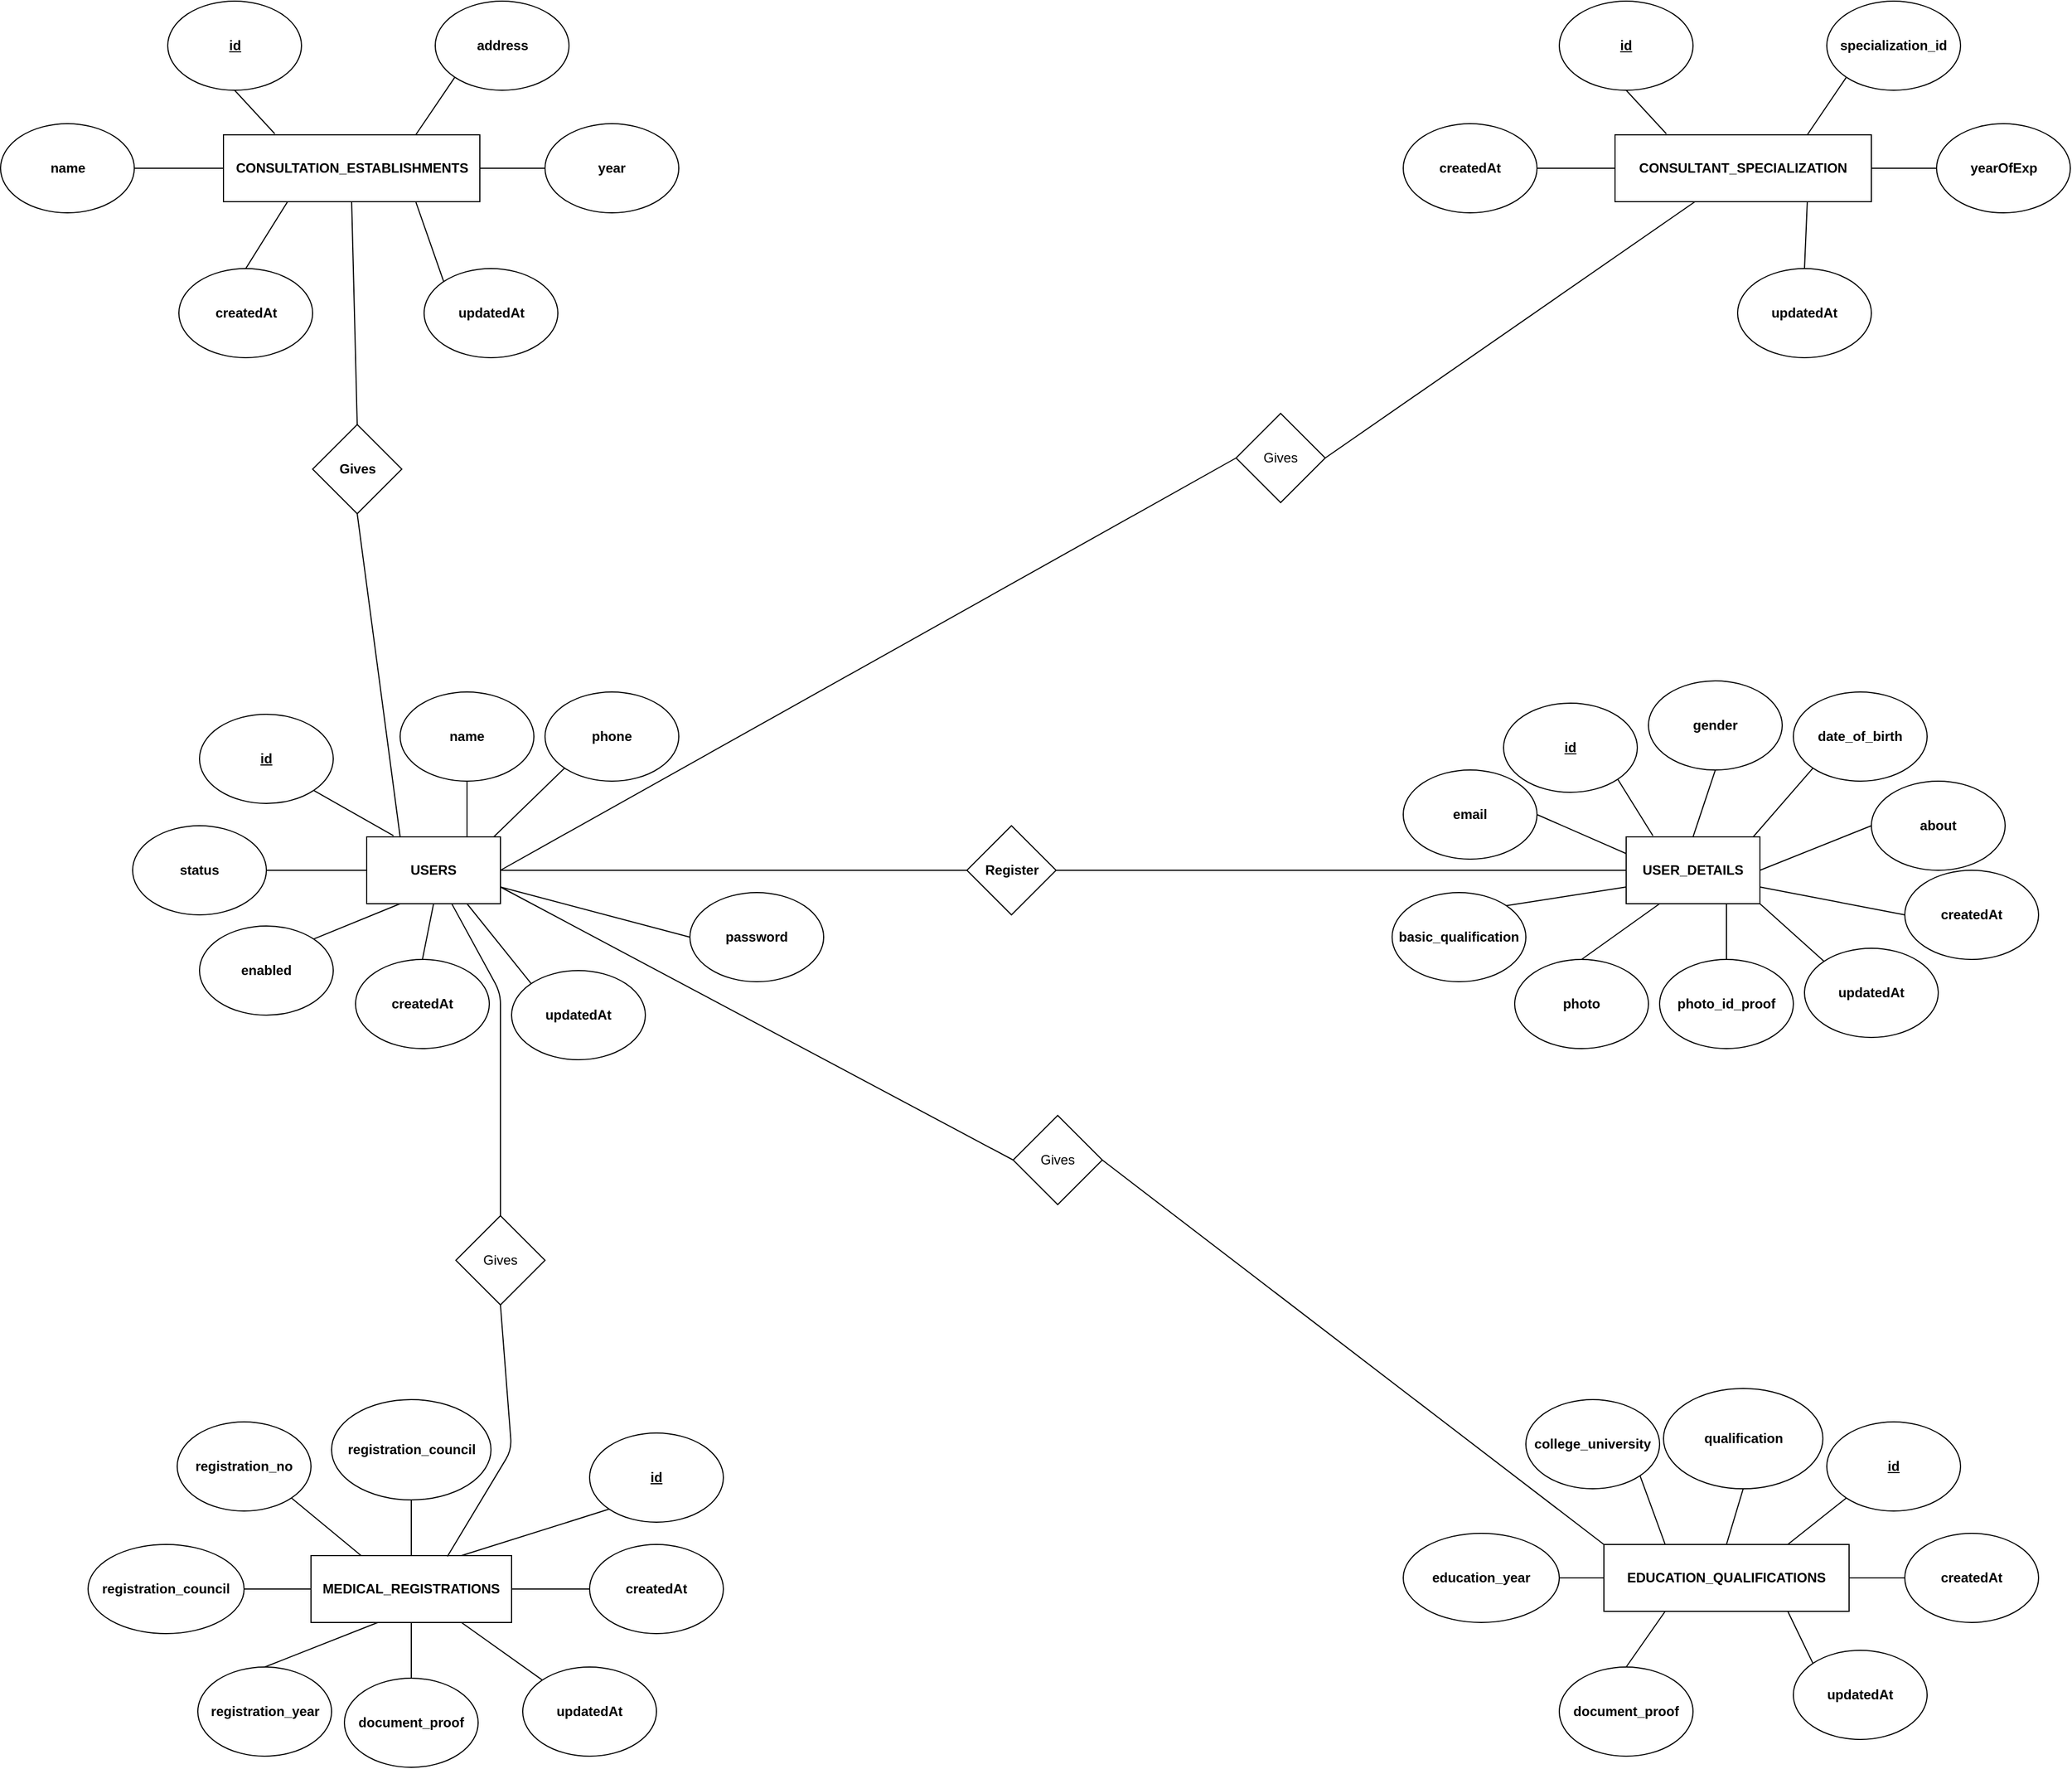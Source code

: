 <mxfile version="14.4.8" type="github">
  <diagram id="xCUNFjOkvXkAdmCDQcSl" name="Page-1">
    <mxGraphModel dx="2707" dy="2472" grid="1" gridSize="10" guides="1" tooltips="1" connect="1" arrows="1" fold="1" page="1" pageScale="1" pageWidth="827" pageHeight="1169" math="0" shadow="0">
      <root>
        <mxCell id="0" />
        <mxCell id="1" parent="0" />
        <mxCell id="mNS4h6scgJhuOr-iy2WU-1" value="&lt;b&gt;status&lt;/b&gt;" style="ellipse;whiteSpace=wrap;html=1;" parent="1" vertex="1">
          <mxGeometry x="-400" y="-40" width="120" height="80" as="geometry" />
        </mxCell>
        <mxCell id="mNS4h6scgJhuOr-iy2WU-2" value="&lt;span&gt;&lt;b&gt;USERS&lt;/b&gt;&lt;/span&gt;" style="rounded=0;whiteSpace=wrap;html=1;" parent="1" vertex="1">
          <mxGeometry x="-190" y="-30" width="120" height="60" as="geometry" />
        </mxCell>
        <mxCell id="mNS4h6scgJhuOr-iy2WU-3" value="" style="endArrow=none;html=1;entryX=0;entryY=0.5;entryDx=0;entryDy=0;exitX=1;exitY=0.5;exitDx=0;exitDy=0;" parent="1" source="mNS4h6scgJhuOr-iy2WU-1" target="mNS4h6scgJhuOr-iy2WU-2" edge="1">
          <mxGeometry width="50" height="50" relative="1" as="geometry">
            <mxPoint x="-270" y="310" as="sourcePoint" />
            <mxPoint x="-220" y="260" as="targetPoint" />
          </mxGeometry>
        </mxCell>
        <mxCell id="mNS4h6scgJhuOr-iy2WU-4" value="" style="endArrow=none;html=1;entryX=0.5;entryY=1;entryDx=0;entryDy=0;exitX=0.75;exitY=0;exitDx=0;exitDy=0;" parent="1" source="mNS4h6scgJhuOr-iy2WU-2" target="mNS4h6scgJhuOr-iy2WU-17" edge="1">
          <mxGeometry width="50" height="50" relative="1" as="geometry">
            <mxPoint x="-250" y="-20" as="sourcePoint" />
            <mxPoint x="-200" y="-70" as="targetPoint" />
          </mxGeometry>
        </mxCell>
        <mxCell id="mNS4h6scgJhuOr-iy2WU-5" value="" style="endArrow=none;html=1;entryX=0;entryY=0.5;entryDx=0;entryDy=0;exitX=1;exitY=0.75;exitDx=0;exitDy=0;" parent="1" source="mNS4h6scgJhuOr-iy2WU-2" target="mNS4h6scgJhuOr-iy2WU-12" edge="1">
          <mxGeometry width="50" height="50" relative="1" as="geometry">
            <mxPoint x="-130" y="250" as="sourcePoint" />
            <mxPoint x="-80" y="200" as="targetPoint" />
          </mxGeometry>
        </mxCell>
        <mxCell id="mNS4h6scgJhuOr-iy2WU-6" value="" style="endArrow=none;html=1;entryX=0.5;entryY=1;entryDx=0;entryDy=0;exitX=0.5;exitY=0;exitDx=0;exitDy=0;" parent="1" source="mNS4h6scgJhuOr-iy2WU-18" target="mNS4h6scgJhuOr-iy2WU-2" edge="1">
          <mxGeometry width="50" height="50" relative="1" as="geometry">
            <mxPoint x="-240" y="340" as="sourcePoint" />
            <mxPoint x="-190" y="290" as="targetPoint" />
          </mxGeometry>
        </mxCell>
        <mxCell id="mNS4h6scgJhuOr-iy2WU-7" value="" style="endArrow=none;html=1;entryX=1;entryY=1;entryDx=0;entryDy=0;exitX=0.2;exitY=-0.017;exitDx=0;exitDy=0;exitPerimeter=0;" parent="1" source="mNS4h6scgJhuOr-iy2WU-2" target="mNS4h6scgJhuOr-iy2WU-16" edge="1">
          <mxGeometry width="50" height="50" relative="1" as="geometry">
            <mxPoint x="-230" y="350" as="sourcePoint" />
            <mxPoint x="-180" y="300" as="targetPoint" />
          </mxGeometry>
        </mxCell>
        <mxCell id="mNS4h6scgJhuOr-iy2WU-8" value="" style="endArrow=none;html=1;entryX=0.75;entryY=1;entryDx=0;entryDy=0;exitX=0;exitY=0;exitDx=0;exitDy=0;" parent="1" source="mNS4h6scgJhuOr-iy2WU-14" target="mNS4h6scgJhuOr-iy2WU-2" edge="1">
          <mxGeometry width="50" height="50" relative="1" as="geometry">
            <mxPoint x="-220" y="360" as="sourcePoint" />
            <mxPoint x="-170" y="310" as="targetPoint" />
          </mxGeometry>
        </mxCell>
        <mxCell id="mNS4h6scgJhuOr-iy2WU-9" value="" style="endArrow=none;html=1;entryX=0.25;entryY=1;entryDx=0;entryDy=0;exitX=1;exitY=0;exitDx=0;exitDy=0;" parent="1" source="mNS4h6scgJhuOr-iy2WU-13" target="mNS4h6scgJhuOr-iy2WU-2" edge="1">
          <mxGeometry width="50" height="50" relative="1" as="geometry">
            <mxPoint x="-220" y="220" as="sourcePoint" />
            <mxPoint x="-170" y="170" as="targetPoint" />
          </mxGeometry>
        </mxCell>
        <mxCell id="mNS4h6scgJhuOr-iy2WU-10" value="" style="endArrow=none;html=1;entryX=0;entryY=1;entryDx=0;entryDy=0;exitX=0.95;exitY=0;exitDx=0;exitDy=0;exitPerimeter=0;" parent="1" source="mNS4h6scgJhuOr-iy2WU-2" target="mNS4h6scgJhuOr-iy2WU-15" edge="1">
          <mxGeometry width="50" height="50" relative="1" as="geometry">
            <mxPoint x="-120" y="250" as="sourcePoint" />
            <mxPoint x="-70" y="200" as="targetPoint" />
          </mxGeometry>
        </mxCell>
        <mxCell id="mNS4h6scgJhuOr-iy2WU-12" value="&lt;b&gt;password&lt;/b&gt;" style="ellipse;whiteSpace=wrap;html=1;" parent="1" vertex="1">
          <mxGeometry x="100" y="20" width="120" height="80" as="geometry" />
        </mxCell>
        <mxCell id="mNS4h6scgJhuOr-iy2WU-13" value="&lt;b&gt;enabled&lt;/b&gt;" style="ellipse;whiteSpace=wrap;html=1;" parent="1" vertex="1">
          <mxGeometry x="-340" y="50" width="120" height="80" as="geometry" />
        </mxCell>
        <mxCell id="mNS4h6scgJhuOr-iy2WU-14" value="&lt;b&gt;updatedAt&lt;/b&gt;" style="ellipse;whiteSpace=wrap;html=1;" parent="1" vertex="1">
          <mxGeometry x="-60" y="90" width="120" height="80" as="geometry" />
        </mxCell>
        <mxCell id="mNS4h6scgJhuOr-iy2WU-15" value="&lt;b&gt;phone&lt;/b&gt;" style="ellipse;whiteSpace=wrap;html=1;" parent="1" vertex="1">
          <mxGeometry x="-30" y="-160" width="120" height="80" as="geometry" />
        </mxCell>
        <mxCell id="mNS4h6scgJhuOr-iy2WU-16" value="&lt;u&gt;&lt;b&gt;id&lt;/b&gt;&lt;/u&gt;" style="ellipse;whiteSpace=wrap;html=1;" parent="1" vertex="1">
          <mxGeometry x="-340" y="-140" width="120" height="80" as="geometry" />
        </mxCell>
        <mxCell id="mNS4h6scgJhuOr-iy2WU-17" value="&lt;b&gt;name&lt;/b&gt;" style="ellipse;whiteSpace=wrap;html=1;" parent="1" vertex="1">
          <mxGeometry x="-160" y="-160" width="120" height="80" as="geometry" />
        </mxCell>
        <mxCell id="mNS4h6scgJhuOr-iy2WU-18" value="&lt;b&gt;createdAt&lt;/b&gt;" style="ellipse;whiteSpace=wrap;html=1;" parent="1" vertex="1">
          <mxGeometry x="-200" y="80" width="120" height="80" as="geometry" />
        </mxCell>
        <mxCell id="mNS4h6scgJhuOr-iy2WU-19" value="&lt;b&gt;email&lt;/b&gt;" style="ellipse;whiteSpace=wrap;html=1;" parent="1" vertex="1">
          <mxGeometry x="740" y="-90" width="120" height="80" as="geometry" />
        </mxCell>
        <mxCell id="mNS4h6scgJhuOr-iy2WU-20" value="&lt;span&gt;&lt;b&gt;USER_DETAILS&lt;/b&gt;&lt;/span&gt;" style="rounded=0;whiteSpace=wrap;html=1;" parent="1" vertex="1">
          <mxGeometry x="940" y="-30" width="120" height="60" as="geometry" />
        </mxCell>
        <mxCell id="mNS4h6scgJhuOr-iy2WU-21" value="" style="endArrow=none;html=1;entryX=0;entryY=0.25;entryDx=0;entryDy=0;exitX=1;exitY=0.5;exitDx=0;exitDy=0;" parent="1" source="mNS4h6scgJhuOr-iy2WU-19" target="mNS4h6scgJhuOr-iy2WU-20" edge="1">
          <mxGeometry width="50" height="50" relative="1" as="geometry">
            <mxPoint x="860" y="310" as="sourcePoint" />
            <mxPoint x="910" y="260" as="targetPoint" />
          </mxGeometry>
        </mxCell>
        <mxCell id="mNS4h6scgJhuOr-iy2WU-22" value="" style="endArrow=none;html=1;entryX=0.5;entryY=1;entryDx=0;entryDy=0;exitX=0.5;exitY=0;exitDx=0;exitDy=0;" parent="1" source="mNS4h6scgJhuOr-iy2WU-20" target="mNS4h6scgJhuOr-iy2WU-34" edge="1">
          <mxGeometry width="50" height="50" relative="1" as="geometry">
            <mxPoint x="880" y="-20" as="sourcePoint" />
            <mxPoint x="930" y="-70" as="targetPoint" />
          </mxGeometry>
        </mxCell>
        <mxCell id="mNS4h6scgJhuOr-iy2WU-23" value="" style="endArrow=none;html=1;entryX=0;entryY=0.5;entryDx=0;entryDy=0;exitX=1;exitY=0.5;exitDx=0;exitDy=0;" parent="1" source="mNS4h6scgJhuOr-iy2WU-20" target="mNS4h6scgJhuOr-iy2WU-29" edge="1">
          <mxGeometry width="50" height="50" relative="1" as="geometry">
            <mxPoint x="1000" y="250" as="sourcePoint" />
            <mxPoint x="1050" y="200" as="targetPoint" />
          </mxGeometry>
        </mxCell>
        <mxCell id="mNS4h6scgJhuOr-iy2WU-24" value="" style="endArrow=none;html=1;entryX=0.25;entryY=1;entryDx=0;entryDy=0;exitX=0.5;exitY=0;exitDx=0;exitDy=0;" parent="1" source="mNS4h6scgJhuOr-iy2WU-35" target="mNS4h6scgJhuOr-iy2WU-20" edge="1">
          <mxGeometry width="50" height="50" relative="1" as="geometry">
            <mxPoint x="890" y="340" as="sourcePoint" />
            <mxPoint x="940" y="290" as="targetPoint" />
          </mxGeometry>
        </mxCell>
        <mxCell id="mNS4h6scgJhuOr-iy2WU-25" value="" style="endArrow=none;html=1;entryX=1;entryY=1;entryDx=0;entryDy=0;exitX=0.2;exitY=-0.017;exitDx=0;exitDy=0;exitPerimeter=0;" parent="1" source="mNS4h6scgJhuOr-iy2WU-20" target="mNS4h6scgJhuOr-iy2WU-33" edge="1">
          <mxGeometry width="50" height="50" relative="1" as="geometry">
            <mxPoint x="900" y="350" as="sourcePoint" />
            <mxPoint x="950" y="300" as="targetPoint" />
          </mxGeometry>
        </mxCell>
        <mxCell id="mNS4h6scgJhuOr-iy2WU-26" value="" style="endArrow=none;html=1;entryX=0.75;entryY=1;entryDx=0;entryDy=0;exitX=0.5;exitY=0;exitDx=0;exitDy=0;" parent="1" source="mNS4h6scgJhuOr-iy2WU-31" target="mNS4h6scgJhuOr-iy2WU-20" edge="1">
          <mxGeometry width="50" height="50" relative="1" as="geometry">
            <mxPoint x="910" y="360" as="sourcePoint" />
            <mxPoint x="960" y="310" as="targetPoint" />
          </mxGeometry>
        </mxCell>
        <mxCell id="mNS4h6scgJhuOr-iy2WU-27" value="" style="endArrow=none;html=1;entryX=0;entryY=0.75;entryDx=0;entryDy=0;exitX=1;exitY=0;exitDx=0;exitDy=0;" parent="1" source="mNS4h6scgJhuOr-iy2WU-30" target="mNS4h6scgJhuOr-iy2WU-20" edge="1">
          <mxGeometry width="50" height="50" relative="1" as="geometry">
            <mxPoint x="910" y="220" as="sourcePoint" />
            <mxPoint x="960" y="170" as="targetPoint" />
          </mxGeometry>
        </mxCell>
        <mxCell id="mNS4h6scgJhuOr-iy2WU-28" value="" style="endArrow=none;html=1;entryX=0;entryY=1;entryDx=0;entryDy=0;exitX=0.95;exitY=0;exitDx=0;exitDy=0;exitPerimeter=0;" parent="1" source="mNS4h6scgJhuOr-iy2WU-20" target="mNS4h6scgJhuOr-iy2WU-32" edge="1">
          <mxGeometry width="50" height="50" relative="1" as="geometry">
            <mxPoint x="1010" y="250" as="sourcePoint" />
            <mxPoint x="1060" y="200" as="targetPoint" />
          </mxGeometry>
        </mxCell>
        <mxCell id="mNS4h6scgJhuOr-iy2WU-29" value="&lt;b&gt;about&lt;/b&gt;" style="ellipse;whiteSpace=wrap;html=1;" parent="1" vertex="1">
          <mxGeometry x="1160" y="-80" width="120" height="80" as="geometry" />
        </mxCell>
        <mxCell id="mNS4h6scgJhuOr-iy2WU-30" value="&lt;b&gt;basic_qualification&lt;/b&gt;" style="ellipse;whiteSpace=wrap;html=1;" parent="1" vertex="1">
          <mxGeometry x="730" y="20" width="120" height="80" as="geometry" />
        </mxCell>
        <mxCell id="mNS4h6scgJhuOr-iy2WU-31" value="&lt;b&gt;photo_id_proof&lt;/b&gt;" style="ellipse;whiteSpace=wrap;html=1;" parent="1" vertex="1">
          <mxGeometry x="970" y="80" width="120" height="80" as="geometry" />
        </mxCell>
        <mxCell id="mNS4h6scgJhuOr-iy2WU-32" value="&lt;b&gt;date_of_birth&lt;/b&gt;" style="ellipse;whiteSpace=wrap;html=1;" parent="1" vertex="1">
          <mxGeometry x="1090" y="-160" width="120" height="80" as="geometry" />
        </mxCell>
        <mxCell id="mNS4h6scgJhuOr-iy2WU-33" value="&lt;u&gt;&lt;b&gt;id&lt;/b&gt;&lt;/u&gt;" style="ellipse;whiteSpace=wrap;html=1;" parent="1" vertex="1">
          <mxGeometry x="830" y="-150" width="120" height="80" as="geometry" />
        </mxCell>
        <mxCell id="mNS4h6scgJhuOr-iy2WU-34" value="&lt;b&gt;gender&lt;/b&gt;" style="ellipse;whiteSpace=wrap;html=1;" parent="1" vertex="1">
          <mxGeometry x="960" y="-170" width="120" height="80" as="geometry" />
        </mxCell>
        <mxCell id="mNS4h6scgJhuOr-iy2WU-35" value="&lt;b&gt;photo&lt;/b&gt;" style="ellipse;whiteSpace=wrap;html=1;" parent="1" vertex="1">
          <mxGeometry x="840" y="80" width="120" height="80" as="geometry" />
        </mxCell>
        <mxCell id="mNS4h6scgJhuOr-iy2WU-36" value="&lt;b&gt;updatedAt&lt;/b&gt;" style="ellipse;whiteSpace=wrap;html=1;" parent="1" vertex="1">
          <mxGeometry x="1100" y="70" width="120" height="80" as="geometry" />
        </mxCell>
        <mxCell id="mNS4h6scgJhuOr-iy2WU-37" value="" style="endArrow=none;html=1;entryX=1;entryY=1;entryDx=0;entryDy=0;exitX=0;exitY=0;exitDx=0;exitDy=0;" parent="1" source="mNS4h6scgJhuOr-iy2WU-36" target="mNS4h6scgJhuOr-iy2WU-20" edge="1">
          <mxGeometry width="50" height="50" relative="1" as="geometry">
            <mxPoint x="1050" y="110" as="sourcePoint" />
            <mxPoint x="1040" y="40" as="targetPoint" />
          </mxGeometry>
        </mxCell>
        <mxCell id="mNS4h6scgJhuOr-iy2WU-38" value="&lt;b&gt;createdAt&lt;/b&gt;" style="ellipse;whiteSpace=wrap;html=1;" parent="1" vertex="1">
          <mxGeometry x="1190" width="120" height="80" as="geometry" />
        </mxCell>
        <mxCell id="mNS4h6scgJhuOr-iy2WU-39" value="" style="endArrow=none;html=1;entryX=1;entryY=0.75;entryDx=0;entryDy=0;exitX=0;exitY=0.5;exitDx=0;exitDy=0;" parent="1" source="mNS4h6scgJhuOr-iy2WU-38" target="mNS4h6scgJhuOr-iy2WU-20" edge="1">
          <mxGeometry width="50" height="50" relative="1" as="geometry">
            <mxPoint x="1190" y="30" as="sourcePoint" />
            <mxPoint x="1070" y="40" as="targetPoint" />
          </mxGeometry>
        </mxCell>
        <mxCell id="mNS4h6scgJhuOr-iy2WU-41" value="&lt;b&gt;MEDICAL_REGISTRATIONS&lt;/b&gt;" style="rounded=0;whiteSpace=wrap;html=1;" parent="1" vertex="1">
          <mxGeometry x="-240" y="615" width="180" height="60" as="geometry" />
        </mxCell>
        <mxCell id="mNS4h6scgJhuOr-iy2WU-43" value="" style="endArrow=none;html=1;entryX=1;entryY=1;entryDx=0;entryDy=0;exitX=0.25;exitY=0;exitDx=0;exitDy=0;" parent="1" source="mNS4h6scgJhuOr-iy2WU-41" target="mNS4h6scgJhuOr-iy2WU-55" edge="1">
          <mxGeometry width="50" height="50" relative="1" as="geometry">
            <mxPoint x="-280" y="625" as="sourcePoint" />
            <mxPoint x="-230" y="575" as="targetPoint" />
          </mxGeometry>
        </mxCell>
        <mxCell id="mNS4h6scgJhuOr-iy2WU-44" value="" style="endArrow=none;html=1;entryX=0;entryY=0.5;entryDx=0;entryDy=0;exitX=0;exitY=0.5;exitDx=0;exitDy=0;" parent="1" source="mNS4h6scgJhuOr-iy2WU-41" target="mNS4h6scgJhuOr-iy2WU-50" edge="1">
          <mxGeometry width="50" height="50" relative="1" as="geometry">
            <mxPoint x="-160" y="895" as="sourcePoint" />
            <mxPoint x="-110" y="845" as="targetPoint" />
          </mxGeometry>
        </mxCell>
        <mxCell id="mNS4h6scgJhuOr-iy2WU-45" value="" style="endArrow=none;html=1;exitX=0.5;exitY=0;exitDx=0;exitDy=0;entryX=0.5;entryY=1;entryDx=0;entryDy=0;" parent="1" source="mNS4h6scgJhuOr-iy2WU-56" target="mNS4h6scgJhuOr-iy2WU-41" edge="1">
          <mxGeometry width="50" height="50" relative="1" as="geometry">
            <mxPoint x="-270" y="985" as="sourcePoint" />
            <mxPoint x="-110" y="675" as="targetPoint" />
          </mxGeometry>
        </mxCell>
        <mxCell id="mNS4h6scgJhuOr-iy2WU-46" value="" style="endArrow=none;html=1;entryX=0;entryY=1;entryDx=0;entryDy=0;exitX=0.75;exitY=0;exitDx=0;exitDy=0;" parent="1" source="mNS4h6scgJhuOr-iy2WU-41" target="mNS4h6scgJhuOr-iy2WU-54" edge="1">
          <mxGeometry width="50" height="50" relative="1" as="geometry">
            <mxPoint x="-80" y="605" as="sourcePoint" />
            <mxPoint x="-210" y="945" as="targetPoint" />
          </mxGeometry>
        </mxCell>
        <mxCell id="mNS4h6scgJhuOr-iy2WU-47" value="" style="endArrow=none;html=1;exitX=0.5;exitY=0;exitDx=0;exitDy=0;" parent="1" source="mNS4h6scgJhuOr-iy2WU-52" edge="1">
          <mxGeometry width="50" height="50" relative="1" as="geometry">
            <mxPoint x="-250" y="1005" as="sourcePoint" />
            <mxPoint x="-180" y="675" as="targetPoint" />
          </mxGeometry>
        </mxCell>
        <mxCell id="mNS4h6scgJhuOr-iy2WU-49" value="" style="endArrow=none;html=1;entryX=0.5;entryY=1;entryDx=0;entryDy=0;exitX=0.5;exitY=0;exitDx=0;exitDy=0;" parent="1" source="mNS4h6scgJhuOr-iy2WU-41" target="mNS4h6scgJhuOr-iy2WU-53" edge="1">
          <mxGeometry width="50" height="50" relative="1" as="geometry">
            <mxPoint x="-150" y="895" as="sourcePoint" />
            <mxPoint x="-100" y="845" as="targetPoint" />
          </mxGeometry>
        </mxCell>
        <mxCell id="mNS4h6scgJhuOr-iy2WU-50" value="&lt;b&gt;registration_council&lt;/b&gt;" style="ellipse;whiteSpace=wrap;html=1;" parent="1" vertex="1">
          <mxGeometry x="-440" y="605" width="140" height="80" as="geometry" />
        </mxCell>
        <mxCell id="mNS4h6scgJhuOr-iy2WU-52" value="&lt;b&gt;registration_year&lt;/b&gt;" style="ellipse;whiteSpace=wrap;html=1;" parent="1" vertex="1">
          <mxGeometry x="-341.5" y="715" width="120" height="80" as="geometry" />
        </mxCell>
        <mxCell id="mNS4h6scgJhuOr-iy2WU-53" value="&lt;b&gt;registration_council&lt;/b&gt;" style="ellipse;whiteSpace=wrap;html=1;" parent="1" vertex="1">
          <mxGeometry x="-221.5" y="475" width="143" height="90" as="geometry" />
        </mxCell>
        <mxCell id="mNS4h6scgJhuOr-iy2WU-54" value="&lt;u&gt;&lt;b&gt;id&lt;/b&gt;&lt;/u&gt;" style="ellipse;whiteSpace=wrap;html=1;" parent="1" vertex="1">
          <mxGeometry x="10" y="505" width="120" height="80" as="geometry" />
        </mxCell>
        <mxCell id="mNS4h6scgJhuOr-iy2WU-55" value="&lt;b&gt;registration_no&lt;/b&gt;" style="ellipse;whiteSpace=wrap;html=1;" parent="1" vertex="1">
          <mxGeometry x="-360" y="495" width="120" height="80" as="geometry" />
        </mxCell>
        <mxCell id="mNS4h6scgJhuOr-iy2WU-56" value="&lt;b&gt;document_proof&lt;/b&gt;" style="ellipse;whiteSpace=wrap;html=1;" parent="1" vertex="1">
          <mxGeometry x="-210" y="725" width="120" height="80" as="geometry" />
        </mxCell>
        <mxCell id="mNS4h6scgJhuOr-iy2WU-57" value="&lt;b&gt;updatedAt&lt;/b&gt;" style="ellipse;whiteSpace=wrap;html=1;" parent="1" vertex="1">
          <mxGeometry x="-50" y="715" width="120" height="80" as="geometry" />
        </mxCell>
        <mxCell id="mNS4h6scgJhuOr-iy2WU-58" value="" style="endArrow=none;html=1;entryX=0.75;entryY=1;entryDx=0;entryDy=0;exitX=0;exitY=0;exitDx=0;exitDy=0;" parent="1" source="mNS4h6scgJhuOr-iy2WU-57" target="mNS4h6scgJhuOr-iy2WU-41" edge="1">
          <mxGeometry width="50" height="50" relative="1" as="geometry">
            <mxPoint x="-110" y="755" as="sourcePoint" />
            <mxPoint x="-120" y="685" as="targetPoint" />
          </mxGeometry>
        </mxCell>
        <mxCell id="mNS4h6scgJhuOr-iy2WU-59" value="&lt;b&gt;createdAt&lt;/b&gt;" style="ellipse;whiteSpace=wrap;html=1;" parent="1" vertex="1">
          <mxGeometry x="10" y="605" width="120" height="80" as="geometry" />
        </mxCell>
        <mxCell id="mNS4h6scgJhuOr-iy2WU-60" value="" style="endArrow=none;html=1;entryX=1;entryY=0.5;entryDx=0;entryDy=0;exitX=0;exitY=0.5;exitDx=0;exitDy=0;" parent="1" source="mNS4h6scgJhuOr-iy2WU-59" target="mNS4h6scgJhuOr-iy2WU-41" edge="1">
          <mxGeometry width="50" height="50" relative="1" as="geometry">
            <mxPoint x="30" y="675" as="sourcePoint" />
            <mxPoint x="-90" y="685" as="targetPoint" />
          </mxGeometry>
        </mxCell>
        <mxCell id="mNS4h6scgJhuOr-iy2WU-61" value="&lt;b&gt;EDUCATION_QUALIFICATIONS&lt;/b&gt;" style="rounded=0;whiteSpace=wrap;html=1;" parent="1" vertex="1">
          <mxGeometry x="920" y="605" width="220" height="60" as="geometry" />
        </mxCell>
        <mxCell id="mNS4h6scgJhuOr-iy2WU-62" value="" style="endArrow=none;html=1;entryX=1;entryY=1;entryDx=0;entryDy=0;exitX=0.25;exitY=0;exitDx=0;exitDy=0;" parent="1" source="mNS4h6scgJhuOr-iy2WU-61" target="mNS4h6scgJhuOr-iy2WU-72" edge="1">
          <mxGeometry width="50" height="50" relative="1" as="geometry">
            <mxPoint x="900" y="615" as="sourcePoint" />
            <mxPoint x="950" y="565" as="targetPoint" />
          </mxGeometry>
        </mxCell>
        <mxCell id="mNS4h6scgJhuOr-iy2WU-63" value="" style="endArrow=none;html=1;entryX=0;entryY=0.5;entryDx=0;entryDy=0;exitX=0;exitY=0.5;exitDx=0;exitDy=0;" parent="1" source="mNS4h6scgJhuOr-iy2WU-61" target="mNS4h6scgJhuOr-iy2WU-68" edge="1">
          <mxGeometry width="50" height="50" relative="1" as="geometry">
            <mxPoint x="1020" y="885" as="sourcePoint" />
            <mxPoint x="1070" y="835" as="targetPoint" />
          </mxGeometry>
        </mxCell>
        <mxCell id="mNS4h6scgJhuOr-iy2WU-64" value="" style="endArrow=none;html=1;exitX=0.5;exitY=0;exitDx=0;exitDy=0;entryX=0.25;entryY=1;entryDx=0;entryDy=0;" parent="1" source="mNS4h6scgJhuOr-iy2WU-73" target="mNS4h6scgJhuOr-iy2WU-61" edge="1">
          <mxGeometry width="50" height="50" relative="1" as="geometry">
            <mxPoint x="910" y="975" as="sourcePoint" />
            <mxPoint x="1070" y="665" as="targetPoint" />
          </mxGeometry>
        </mxCell>
        <mxCell id="mNS4h6scgJhuOr-iy2WU-65" value="" style="endArrow=none;html=1;entryX=0;entryY=1;entryDx=0;entryDy=0;exitX=0.75;exitY=0;exitDx=0;exitDy=0;" parent="1" source="mNS4h6scgJhuOr-iy2WU-61" target="mNS4h6scgJhuOr-iy2WU-71" edge="1">
          <mxGeometry width="50" height="50" relative="1" as="geometry">
            <mxPoint x="1100" y="595" as="sourcePoint" />
            <mxPoint x="970" y="935" as="targetPoint" />
          </mxGeometry>
        </mxCell>
        <mxCell id="mNS4h6scgJhuOr-iy2WU-67" value="" style="endArrow=none;html=1;entryX=0.5;entryY=1;entryDx=0;entryDy=0;exitX=0.5;exitY=0;exitDx=0;exitDy=0;" parent="1" source="mNS4h6scgJhuOr-iy2WU-61" target="mNS4h6scgJhuOr-iy2WU-70" edge="1">
          <mxGeometry width="50" height="50" relative="1" as="geometry">
            <mxPoint x="1030" y="885" as="sourcePoint" />
            <mxPoint x="1080" y="835" as="targetPoint" />
          </mxGeometry>
        </mxCell>
        <mxCell id="mNS4h6scgJhuOr-iy2WU-68" value="&lt;b&gt;education_year&lt;/b&gt;" style="ellipse;whiteSpace=wrap;html=1;" parent="1" vertex="1">
          <mxGeometry x="740" y="595" width="140" height="80" as="geometry" />
        </mxCell>
        <mxCell id="mNS4h6scgJhuOr-iy2WU-70" value="&lt;b&gt;qualification&lt;/b&gt;" style="ellipse;whiteSpace=wrap;html=1;" parent="1" vertex="1">
          <mxGeometry x="973.5" y="465" width="143" height="90" as="geometry" />
        </mxCell>
        <mxCell id="mNS4h6scgJhuOr-iy2WU-71" value="&lt;u&gt;&lt;b&gt;id&lt;/b&gt;&lt;/u&gt;" style="ellipse;whiteSpace=wrap;html=1;" parent="1" vertex="1">
          <mxGeometry x="1120" y="495" width="120" height="80" as="geometry" />
        </mxCell>
        <mxCell id="mNS4h6scgJhuOr-iy2WU-72" value="&lt;b&gt;college_university&lt;/b&gt;" style="ellipse;whiteSpace=wrap;html=1;" parent="1" vertex="1">
          <mxGeometry x="850" y="475" width="120" height="80" as="geometry" />
        </mxCell>
        <mxCell id="mNS4h6scgJhuOr-iy2WU-73" value="&lt;b&gt;document_proof&lt;/b&gt;" style="ellipse;whiteSpace=wrap;html=1;" parent="1" vertex="1">
          <mxGeometry x="880" y="715" width="120" height="80" as="geometry" />
        </mxCell>
        <mxCell id="mNS4h6scgJhuOr-iy2WU-74" value="&lt;b&gt;updatedAt&lt;/b&gt;" style="ellipse;whiteSpace=wrap;html=1;" parent="1" vertex="1">
          <mxGeometry x="1090" y="700" width="120" height="80" as="geometry" />
        </mxCell>
        <mxCell id="mNS4h6scgJhuOr-iy2WU-75" value="" style="endArrow=none;html=1;entryX=0.75;entryY=1;entryDx=0;entryDy=0;exitX=0;exitY=0;exitDx=0;exitDy=0;" parent="1" source="mNS4h6scgJhuOr-iy2WU-74" target="mNS4h6scgJhuOr-iy2WU-61" edge="1">
          <mxGeometry width="50" height="50" relative="1" as="geometry">
            <mxPoint x="1070" y="745" as="sourcePoint" />
            <mxPoint x="1060" y="675" as="targetPoint" />
          </mxGeometry>
        </mxCell>
        <mxCell id="mNS4h6scgJhuOr-iy2WU-76" value="&lt;b&gt;createdAt&lt;/b&gt;" style="ellipse;whiteSpace=wrap;html=1;" parent="1" vertex="1">
          <mxGeometry x="1190" y="595" width="120" height="80" as="geometry" />
        </mxCell>
        <mxCell id="mNS4h6scgJhuOr-iy2WU-77" value="" style="endArrow=none;html=1;entryX=1;entryY=0.5;entryDx=0;entryDy=0;exitX=0;exitY=0.5;exitDx=0;exitDy=0;" parent="1" source="mNS4h6scgJhuOr-iy2WU-76" target="mNS4h6scgJhuOr-iy2WU-61" edge="1">
          <mxGeometry width="50" height="50" relative="1" as="geometry">
            <mxPoint x="1210" y="665" as="sourcePoint" />
            <mxPoint x="1090" y="675" as="targetPoint" />
          </mxGeometry>
        </mxCell>
        <mxCell id="-LMKMiagCElDo1qkPN0c-2" value="&lt;span&gt;&lt;b&gt;CONSULTATION_ESTABLISHMENTS&lt;/b&gt;&lt;/span&gt;" style="rounded=0;whiteSpace=wrap;html=1;" vertex="1" parent="1">
          <mxGeometry x="-318.5" y="-660" width="230" height="60" as="geometry" />
        </mxCell>
        <mxCell id="-LMKMiagCElDo1qkPN0c-4" value="" style="endArrow=none;html=1;entryX=1;entryY=0.5;entryDx=0;entryDy=0;exitX=0;exitY=0.5;exitDx=0;exitDy=0;" edge="1" parent="1" source="-LMKMiagCElDo1qkPN0c-2" target="-LMKMiagCElDo1qkPN0c-16">
          <mxGeometry width="50" height="50" relative="1" as="geometry">
            <mxPoint x="-328.5" y="-650" as="sourcePoint" />
            <mxPoint x="-278.5" y="-700" as="targetPoint" />
          </mxGeometry>
        </mxCell>
        <mxCell id="-LMKMiagCElDo1qkPN0c-5" value="" style="endArrow=none;html=1;entryX=0;entryY=0.5;entryDx=0;entryDy=0;exitX=1;exitY=0.5;exitDx=0;exitDy=0;" edge="1" parent="1" source="-LMKMiagCElDo1qkPN0c-2" target="-LMKMiagCElDo1qkPN0c-11">
          <mxGeometry width="50" height="50" relative="1" as="geometry">
            <mxPoint x="-208.5" y="-380" as="sourcePoint" />
            <mxPoint x="-158.5" y="-430" as="targetPoint" />
          </mxGeometry>
        </mxCell>
        <mxCell id="-LMKMiagCElDo1qkPN0c-6" value="" style="endArrow=none;html=1;entryX=0.25;entryY=1;entryDx=0;entryDy=0;exitX=0.5;exitY=0;exitDx=0;exitDy=0;" edge="1" parent="1" source="-LMKMiagCElDo1qkPN0c-17" target="-LMKMiagCElDo1qkPN0c-2">
          <mxGeometry width="50" height="50" relative="1" as="geometry">
            <mxPoint x="-318.5" y="-290" as="sourcePoint" />
            <mxPoint x="-268.5" y="-340" as="targetPoint" />
          </mxGeometry>
        </mxCell>
        <mxCell id="-LMKMiagCElDo1qkPN0c-7" value="" style="endArrow=none;html=1;entryX=0.5;entryY=1;entryDx=0;entryDy=0;exitX=0.2;exitY=-0.017;exitDx=0;exitDy=0;exitPerimeter=0;" edge="1" parent="1" source="-LMKMiagCElDo1qkPN0c-2" target="-LMKMiagCElDo1qkPN0c-15">
          <mxGeometry width="50" height="50" relative="1" as="geometry">
            <mxPoint x="-308.5" y="-280" as="sourcePoint" />
            <mxPoint x="-258.5" y="-330" as="targetPoint" />
          </mxGeometry>
        </mxCell>
        <mxCell id="-LMKMiagCElDo1qkPN0c-8" value="" style="endArrow=none;html=1;entryX=0.75;entryY=1;entryDx=0;entryDy=0;exitX=0;exitY=0;exitDx=0;exitDy=0;" edge="1" parent="1" source="-LMKMiagCElDo1qkPN0c-13" target="-LMKMiagCElDo1qkPN0c-2">
          <mxGeometry width="50" height="50" relative="1" as="geometry">
            <mxPoint x="-298.5" y="-270" as="sourcePoint" />
            <mxPoint x="-248.5" y="-320" as="targetPoint" />
          </mxGeometry>
        </mxCell>
        <mxCell id="-LMKMiagCElDo1qkPN0c-10" value="" style="endArrow=none;html=1;entryX=0;entryY=1;entryDx=0;entryDy=0;exitX=0.75;exitY=0;exitDx=0;exitDy=0;" edge="1" parent="1" source="-LMKMiagCElDo1qkPN0c-2" target="-LMKMiagCElDo1qkPN0c-14">
          <mxGeometry width="50" height="50" relative="1" as="geometry">
            <mxPoint x="-198.5" y="-380" as="sourcePoint" />
            <mxPoint x="-148.5" y="-430" as="targetPoint" />
          </mxGeometry>
        </mxCell>
        <mxCell id="-LMKMiagCElDo1qkPN0c-11" value="&lt;b&gt;year&lt;/b&gt;" style="ellipse;whiteSpace=wrap;html=1;" vertex="1" parent="1">
          <mxGeometry x="-30" y="-670" width="120" height="80" as="geometry" />
        </mxCell>
        <mxCell id="-LMKMiagCElDo1qkPN0c-13" value="&lt;b&gt;updatedAt&lt;/b&gt;" style="ellipse;whiteSpace=wrap;html=1;" vertex="1" parent="1">
          <mxGeometry x="-138.5" y="-540" width="120" height="80" as="geometry" />
        </mxCell>
        <mxCell id="-LMKMiagCElDo1qkPN0c-14" value="&lt;b&gt;address&lt;/b&gt;" style="ellipse;whiteSpace=wrap;html=1;" vertex="1" parent="1">
          <mxGeometry x="-128.5" y="-780" width="120" height="80" as="geometry" />
        </mxCell>
        <mxCell id="-LMKMiagCElDo1qkPN0c-15" value="&lt;u&gt;&lt;b&gt;id&lt;/b&gt;&lt;/u&gt;" style="ellipse;whiteSpace=wrap;html=1;" vertex="1" parent="1">
          <mxGeometry x="-368.5" y="-780" width="120" height="80" as="geometry" />
        </mxCell>
        <mxCell id="-LMKMiagCElDo1qkPN0c-16" value="&lt;b&gt;name&lt;/b&gt;" style="ellipse;whiteSpace=wrap;html=1;" vertex="1" parent="1">
          <mxGeometry x="-518.5" y="-670" width="120" height="80" as="geometry" />
        </mxCell>
        <mxCell id="-LMKMiagCElDo1qkPN0c-17" value="&lt;b&gt;createdAt&lt;/b&gt;" style="ellipse;whiteSpace=wrap;html=1;" vertex="1" parent="1">
          <mxGeometry x="-358.5" y="-540" width="120" height="80" as="geometry" />
        </mxCell>
        <mxCell id="-LMKMiagCElDo1qkPN0c-18" value="&lt;span&gt;&lt;b&gt;CONSULTANT_SPECIALIZATION&lt;/b&gt;&lt;/span&gt;" style="rounded=0;whiteSpace=wrap;html=1;" vertex="1" parent="1">
          <mxGeometry x="930" y="-660" width="230" height="60" as="geometry" />
        </mxCell>
        <mxCell id="-LMKMiagCElDo1qkPN0c-20" value="" style="endArrow=none;html=1;entryX=0;entryY=0.5;entryDx=0;entryDy=0;exitX=1;exitY=0.5;exitDx=0;exitDy=0;" edge="1" parent="1" source="-LMKMiagCElDo1qkPN0c-18" target="-LMKMiagCElDo1qkPN0c-25">
          <mxGeometry width="50" height="50" relative="1" as="geometry">
            <mxPoint x="1040" y="-380" as="sourcePoint" />
            <mxPoint x="1090" y="-430" as="targetPoint" />
          </mxGeometry>
        </mxCell>
        <mxCell id="-LMKMiagCElDo1qkPN0c-21" value="" style="endArrow=none;html=1;entryX=0;entryY=0.5;entryDx=0;entryDy=0;exitX=1;exitY=0.5;exitDx=0;exitDy=0;" edge="1" parent="1" source="-LMKMiagCElDo1qkPN0c-30" target="-LMKMiagCElDo1qkPN0c-18">
          <mxGeometry width="50" height="50" relative="1" as="geometry">
            <mxPoint x="930" y="-290" as="sourcePoint" />
            <mxPoint x="980" y="-340" as="targetPoint" />
          </mxGeometry>
        </mxCell>
        <mxCell id="-LMKMiagCElDo1qkPN0c-22" value="" style="endArrow=none;html=1;entryX=0.5;entryY=1;entryDx=0;entryDy=0;exitX=0.2;exitY=-0.017;exitDx=0;exitDy=0;exitPerimeter=0;" edge="1" parent="1" source="-LMKMiagCElDo1qkPN0c-18" target="-LMKMiagCElDo1qkPN0c-28">
          <mxGeometry width="50" height="50" relative="1" as="geometry">
            <mxPoint x="940" y="-280" as="sourcePoint" />
            <mxPoint x="990" y="-330" as="targetPoint" />
          </mxGeometry>
        </mxCell>
        <mxCell id="-LMKMiagCElDo1qkPN0c-23" value="" style="endArrow=none;html=1;entryX=0.75;entryY=1;entryDx=0;entryDy=0;exitX=0.5;exitY=0;exitDx=0;exitDy=0;" edge="1" parent="1" source="-LMKMiagCElDo1qkPN0c-26" target="-LMKMiagCElDo1qkPN0c-18">
          <mxGeometry width="50" height="50" relative="1" as="geometry">
            <mxPoint x="950" y="-270" as="sourcePoint" />
            <mxPoint x="1000" y="-320" as="targetPoint" />
          </mxGeometry>
        </mxCell>
        <mxCell id="-LMKMiagCElDo1qkPN0c-24" value="" style="endArrow=none;html=1;entryX=0;entryY=1;entryDx=0;entryDy=0;exitX=0.75;exitY=0;exitDx=0;exitDy=0;" edge="1" parent="1" source="-LMKMiagCElDo1qkPN0c-18" target="-LMKMiagCElDo1qkPN0c-27">
          <mxGeometry width="50" height="50" relative="1" as="geometry">
            <mxPoint x="1050" y="-380" as="sourcePoint" />
            <mxPoint x="1100" y="-430" as="targetPoint" />
          </mxGeometry>
        </mxCell>
        <mxCell id="-LMKMiagCElDo1qkPN0c-25" value="&lt;b&gt;yearOfExp&lt;/b&gt;" style="ellipse;whiteSpace=wrap;html=1;" vertex="1" parent="1">
          <mxGeometry x="1218.5" y="-670" width="120" height="80" as="geometry" />
        </mxCell>
        <mxCell id="-LMKMiagCElDo1qkPN0c-26" value="&lt;b&gt;updatedAt&lt;/b&gt;" style="ellipse;whiteSpace=wrap;html=1;" vertex="1" parent="1">
          <mxGeometry x="1040" y="-540" width="120" height="80" as="geometry" />
        </mxCell>
        <mxCell id="-LMKMiagCElDo1qkPN0c-27" value="&lt;b&gt;specialization_id&lt;/b&gt;" style="ellipse;whiteSpace=wrap;html=1;" vertex="1" parent="1">
          <mxGeometry x="1120" y="-780" width="120" height="80" as="geometry" />
        </mxCell>
        <mxCell id="-LMKMiagCElDo1qkPN0c-28" value="&lt;u&gt;&lt;b&gt;id&lt;/b&gt;&lt;/u&gt;" style="ellipse;whiteSpace=wrap;html=1;" vertex="1" parent="1">
          <mxGeometry x="880" y="-780" width="120" height="80" as="geometry" />
        </mxCell>
        <mxCell id="-LMKMiagCElDo1qkPN0c-30" value="&lt;b&gt;createdAt&lt;/b&gt;" style="ellipse;whiteSpace=wrap;html=1;" vertex="1" parent="1">
          <mxGeometry x="740" y="-670" width="120" height="80" as="geometry" />
        </mxCell>
        <mxCell id="-LMKMiagCElDo1qkPN0c-31" value="&lt;b&gt;Register&lt;/b&gt;" style="rhombus;whiteSpace=wrap;html=1;" vertex="1" parent="1">
          <mxGeometry x="348.5" y="-40" width="80" height="80" as="geometry" />
        </mxCell>
        <mxCell id="-LMKMiagCElDo1qkPN0c-33" value="" style="endArrow=none;html=1;entryX=1;entryY=0.5;entryDx=0;entryDy=0;exitX=0;exitY=0.5;exitDx=0;exitDy=0;" edge="1" parent="1" source="-LMKMiagCElDo1qkPN0c-31" target="mNS4h6scgJhuOr-iy2WU-2">
          <mxGeometry width="50" height="50" relative="1" as="geometry">
            <mxPoint x="20" y="90.0" as="sourcePoint" />
            <mxPoint x="-60" y="75.0" as="targetPoint" />
          </mxGeometry>
        </mxCell>
        <mxCell id="-LMKMiagCElDo1qkPN0c-34" value="" style="endArrow=none;html=1;entryX=0;entryY=0.5;entryDx=0;entryDy=0;exitX=1;exitY=0.5;exitDx=0;exitDy=0;" edge="1" parent="1" source="-LMKMiagCElDo1qkPN0c-31" target="mNS4h6scgJhuOr-iy2WU-20">
          <mxGeometry width="50" height="50" relative="1" as="geometry">
            <mxPoint x="286" y="140.0" as="sourcePoint" />
            <mxPoint x="691" y="140.0" as="targetPoint" />
          </mxGeometry>
        </mxCell>
        <mxCell id="-LMKMiagCElDo1qkPN0c-36" value="&lt;b&gt;Gives&lt;/b&gt;" style="rhombus;whiteSpace=wrap;html=1;" vertex="1" parent="1">
          <mxGeometry x="-238.5" y="-400" width="80" height="80" as="geometry" />
        </mxCell>
        <mxCell id="-LMKMiagCElDo1qkPN0c-37" value="Gives" style="rhombus;whiteSpace=wrap;html=1;" vertex="1" parent="1">
          <mxGeometry x="390" y="220" width="80" height="80" as="geometry" />
        </mxCell>
        <mxCell id="-LMKMiagCElDo1qkPN0c-38" value="Gives" style="rhombus;whiteSpace=wrap;html=1;" vertex="1" parent="1">
          <mxGeometry x="-110" y="310" width="80" height="80" as="geometry" />
        </mxCell>
        <mxCell id="-LMKMiagCElDo1qkPN0c-39" value="Gives" style="rhombus;whiteSpace=wrap;html=1;" vertex="1" parent="1">
          <mxGeometry x="590" y="-410" width="80" height="80" as="geometry" />
        </mxCell>
        <mxCell id="-LMKMiagCElDo1qkPN0c-44" value="" style="endArrow=none;html=1;exitX=0.635;exitY=0.997;exitDx=0;exitDy=0;entryX=0.5;entryY=0;entryDx=0;entryDy=0;exitPerimeter=0;" edge="1" parent="1" source="mNS4h6scgJhuOr-iy2WU-2" target="-LMKMiagCElDo1qkPN0c-38">
          <mxGeometry width="50" height="50" relative="1" as="geometry">
            <mxPoint x="-60" y="10" as="sourcePoint" />
            <mxPoint x="-130" y="270" as="targetPoint" />
            <Array as="points">
              <mxPoint x="-70" y="110" />
            </Array>
          </mxGeometry>
        </mxCell>
        <mxCell id="-LMKMiagCElDo1qkPN0c-45" value="" style="endArrow=none;html=1;exitX=0.5;exitY=1;exitDx=0;exitDy=0;entryX=0.68;entryY=0.013;entryDx=0;entryDy=0;entryPerimeter=0;" edge="1" parent="1" source="-LMKMiagCElDo1qkPN0c-38" target="mNS4h6scgJhuOr-iy2WU-41">
          <mxGeometry width="50" height="50" relative="1" as="geometry">
            <mxPoint x="-40" y="260" as="sourcePoint" />
            <mxPoint x="-130" y="614" as="targetPoint" />
            <Array as="points">
              <mxPoint x="-60" y="520" />
            </Array>
          </mxGeometry>
        </mxCell>
        <mxCell id="-LMKMiagCElDo1qkPN0c-49" value="" style="endArrow=none;html=1;entryX=0;entryY=0.5;entryDx=0;entryDy=0;exitX=1;exitY=0.75;exitDx=0;exitDy=0;" edge="1" parent="1" source="mNS4h6scgJhuOr-iy2WU-2" target="-LMKMiagCElDo1qkPN0c-37">
          <mxGeometry width="50" height="50" relative="1" as="geometry">
            <mxPoint x="410" y="60" as="sourcePoint" />
            <mxPoint x="230" y="300" as="targetPoint" />
            <Array as="points" />
          </mxGeometry>
        </mxCell>
        <mxCell id="-LMKMiagCElDo1qkPN0c-50" value="" style="endArrow=none;html=1;exitX=1;exitY=0.5;exitDx=0;exitDy=0;entryX=0;entryY=0;entryDx=0;entryDy=0;" edge="1" parent="1" source="-LMKMiagCElDo1qkPN0c-37" target="mNS4h6scgJhuOr-iy2WU-61">
          <mxGeometry width="50" height="50" relative="1" as="geometry">
            <mxPoint x="470" y="180" as="sourcePoint" />
            <mxPoint x="430" y="560" as="targetPoint" />
            <Array as="points" />
          </mxGeometry>
        </mxCell>
        <mxCell id="-LMKMiagCElDo1qkPN0c-51" value="" style="endArrow=none;html=1;entryX=0.5;entryY=0;entryDx=0;entryDy=0;exitX=0.5;exitY=1;exitDx=0;exitDy=0;" edge="1" parent="1" source="-LMKMiagCElDo1qkPN0c-2" target="-LMKMiagCElDo1qkPN0c-36">
          <mxGeometry width="50" height="50" relative="1" as="geometry">
            <mxPoint x="-11.5" y="-420" as="sourcePoint" />
            <mxPoint x="448.5" y="-175" as="targetPoint" />
            <Array as="points" />
          </mxGeometry>
        </mxCell>
        <mxCell id="-LMKMiagCElDo1qkPN0c-52" value="" style="endArrow=none;html=1;exitX=0.5;exitY=1;exitDx=0;exitDy=0;entryX=0.25;entryY=0;entryDx=0;entryDy=0;" edge="1" parent="1" source="-LMKMiagCElDo1qkPN0c-36" target="mNS4h6scgJhuOr-iy2WU-2">
          <mxGeometry width="50" height="50" relative="1" as="geometry">
            <mxPoint x="-180" y="-310" as="sourcePoint" />
            <mxPoint x="-160" y="-40" as="targetPoint" />
            <Array as="points" />
          </mxGeometry>
        </mxCell>
        <mxCell id="-LMKMiagCElDo1qkPN0c-53" value="" style="endArrow=none;html=1;exitX=0;exitY=0.5;exitDx=0;exitDy=0;entryX=1;entryY=0.5;entryDx=0;entryDy=0;" edge="1" parent="1" source="-LMKMiagCElDo1qkPN0c-39" target="mNS4h6scgJhuOr-iy2WU-2">
          <mxGeometry width="50" height="50" relative="1" as="geometry">
            <mxPoint x="-188.5" y="-310" as="sourcePoint" />
            <mxPoint x="-150" y="-20" as="targetPoint" />
            <Array as="points" />
          </mxGeometry>
        </mxCell>
        <mxCell id="-LMKMiagCElDo1qkPN0c-54" value="" style="endArrow=none;html=1;entryX=1;entryY=0.5;entryDx=0;entryDy=0;" edge="1" parent="1" source="-LMKMiagCElDo1qkPN0c-18" target="-LMKMiagCElDo1qkPN0c-39">
          <mxGeometry width="50" height="50" relative="1" as="geometry">
            <mxPoint x="980" y="-570" as="sourcePoint" />
            <mxPoint x="650" y="-410" as="targetPoint" />
            <Array as="points" />
          </mxGeometry>
        </mxCell>
      </root>
    </mxGraphModel>
  </diagram>
</mxfile>
